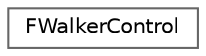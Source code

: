 digraph "类继承关系图"
{
 // INTERACTIVE_SVG=YES
 // LATEX_PDF_SIZE
  bgcolor="transparent";
  edge [fontname=Helvetica,fontsize=10,labelfontname=Helvetica,labelfontsize=10];
  node [fontname=Helvetica,fontsize=10,shape=box,height=0.2,width=0.4];
  rankdir="LR";
  Node0 [id="Node000000",label="FWalkerControl",height=0.2,width=0.4,color="grey40", fillcolor="white", style="filled",URL="$db/dc0/structFWalkerControl.html",tooltip=" "];
}
